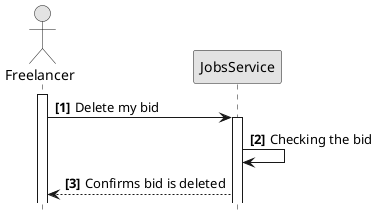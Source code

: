 @startuml
hide footbox
autonumber "<b>[0]"
skinparam monochrome true

actor Freelancer
participant JobsService

activate Freelancer
Freelancer -> JobsService: Delete my bid

activate JobsService
JobsService -> JobsService: Checking the bid
JobsService --> Freelancer: Confirms bid is deleted
@enduml